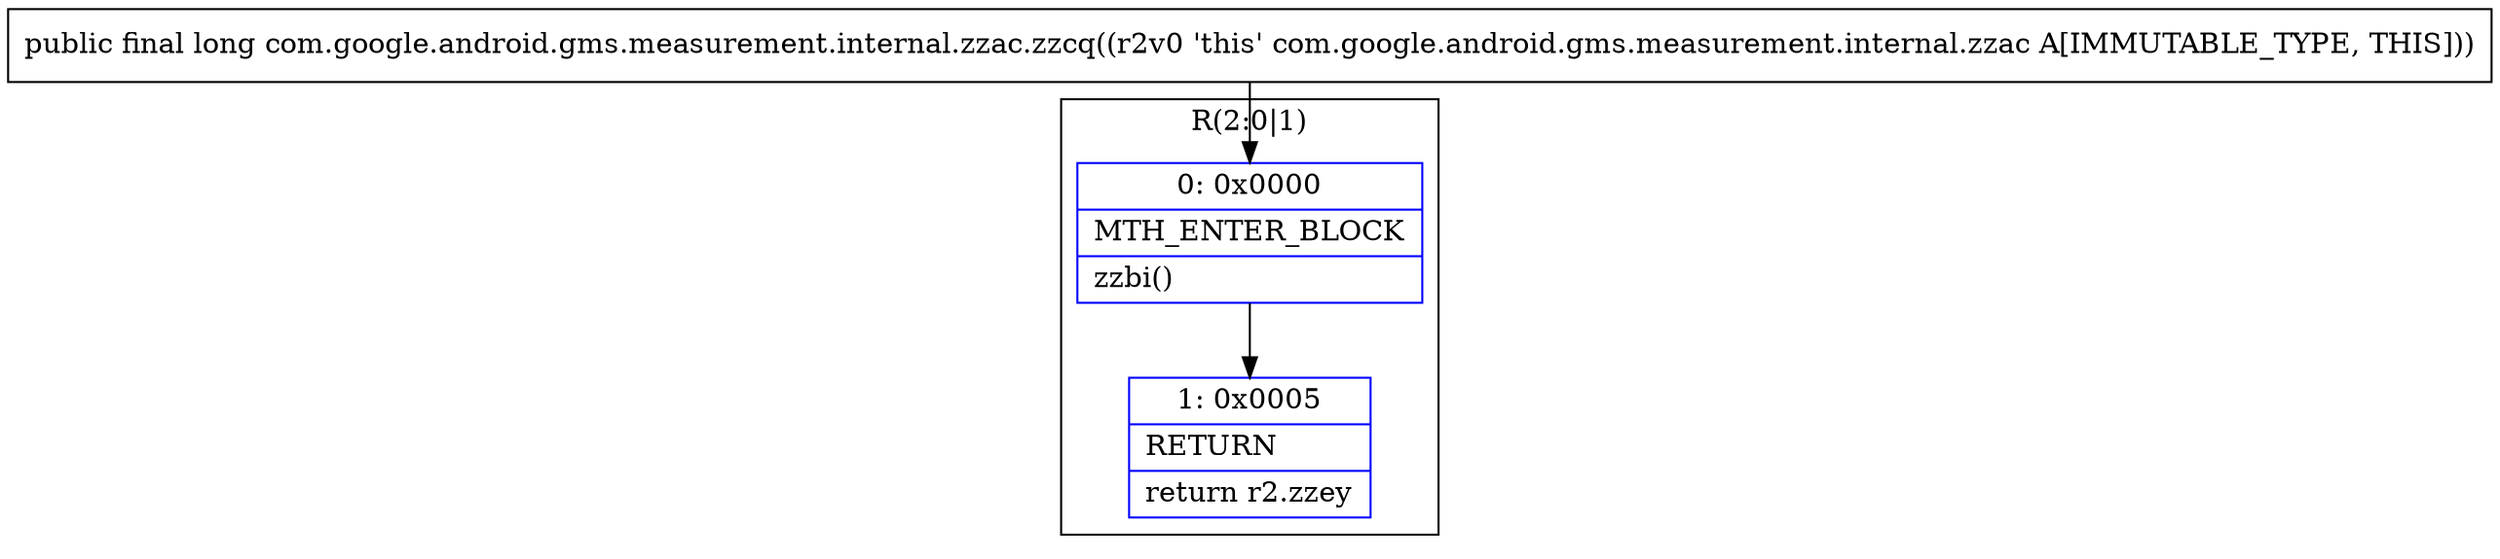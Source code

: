 digraph "CFG forcom.google.android.gms.measurement.internal.zzac.zzcq()J" {
subgraph cluster_Region_26679740 {
label = "R(2:0|1)";
node [shape=record,color=blue];
Node_0 [shape=record,label="{0\:\ 0x0000|MTH_ENTER_BLOCK\l|zzbi()\l}"];
Node_1 [shape=record,label="{1\:\ 0x0005|RETURN\l|return r2.zzey\l}"];
}
MethodNode[shape=record,label="{public final long com.google.android.gms.measurement.internal.zzac.zzcq((r2v0 'this' com.google.android.gms.measurement.internal.zzac A[IMMUTABLE_TYPE, THIS])) }"];
MethodNode -> Node_0;
Node_0 -> Node_1;
}

